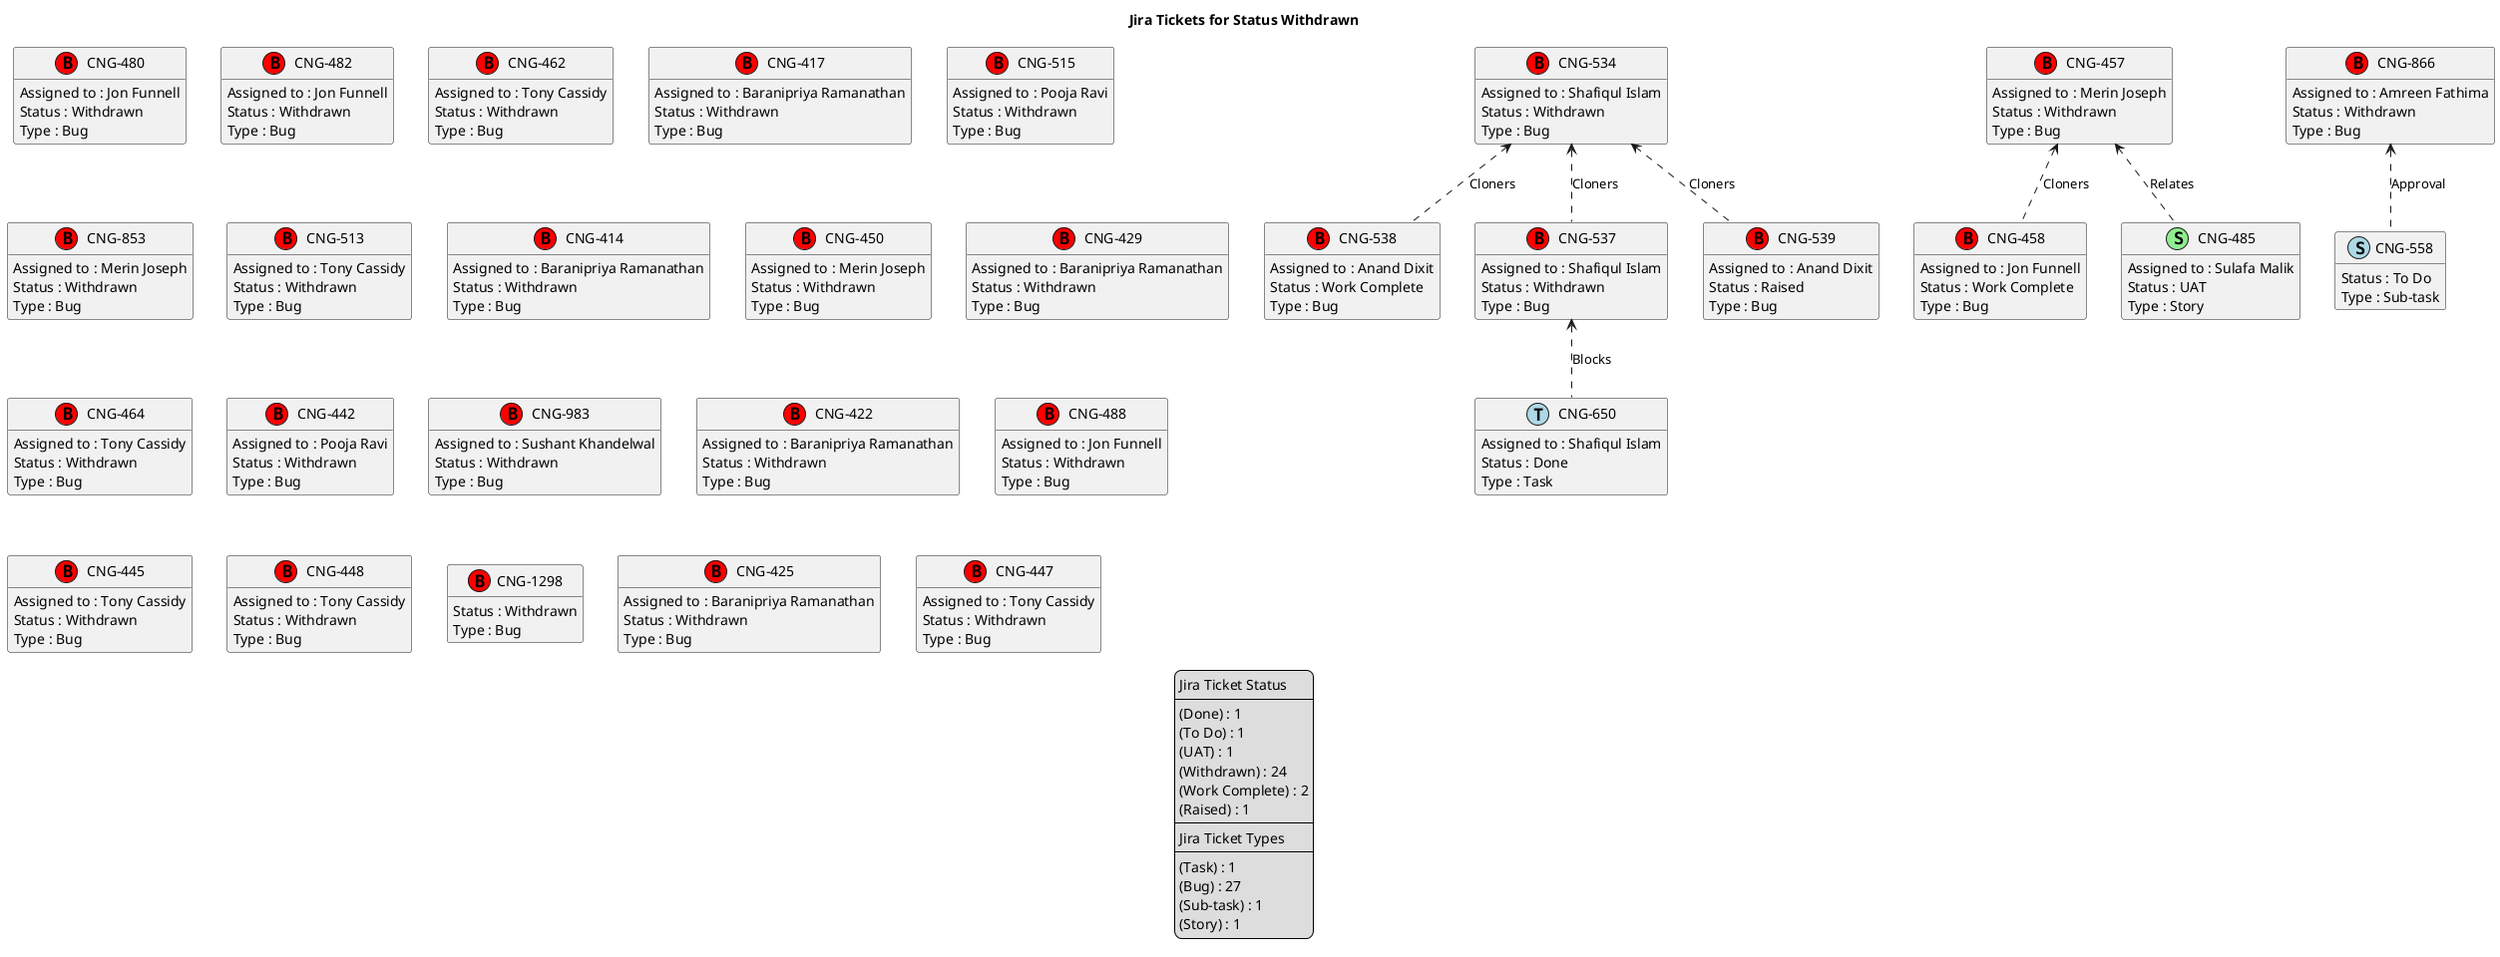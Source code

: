@startuml
'https://plantuml.com/class-diagram

' GENERATE CLASS DIAGRAM ===========
' Generated at    : Mon Apr 22 10:33:04 CEST 2024

title Jira Tickets for Status Withdrawn
hide empty members

legend
Jira Ticket Status
----
(Done) : 1
(To Do) : 1
(UAT) : 1
(Withdrawn) : 24
(Work Complete) : 2
(Raised) : 1
----
Jira Ticket Types
----
(Task) : 1
(Bug) : 27
(Sub-task) : 1
(Story) : 1
end legend


' Tickets =======
class "CNG-480" << (B,red) >> {
  Assigned to : Jon Funnell
  Status : Withdrawn
  Type : Bug
}

class "CNG-482" << (B,red) >> {
  Assigned to : Jon Funnell
  Status : Withdrawn
  Type : Bug
}

class "CNG-462" << (B,red) >> {
  Assigned to : Tony Cassidy
  Status : Withdrawn
  Type : Bug
}

class "CNG-538" << (B,red) >> {
  Assigned to : Anand Dixit
  Status : Work Complete
  Type : Bug
}

class "CNG-417" << (B,red) >> {
  Assigned to : Baranipriya Ramanathan
  Status : Withdrawn
  Type : Bug
}

class "CNG-537" << (B,red) >> {
  Assigned to : Shafiqul Islam
  Status : Withdrawn
  Type : Bug
}

class "CNG-515" << (B,red) >> {
  Assigned to : Pooja Ravi
  Status : Withdrawn
  Type : Bug
}

class "CNG-539" << (B,red) >> {
  Assigned to : Anand Dixit
  Status : Raised
  Type : Bug
}

class "CNG-650" << (T,lightblue) >> {
  Assigned to : Shafiqul Islam
  Status : Done
  Type : Task
}

class "CNG-534" << (B,red) >> {
  Assigned to : Shafiqul Islam
  Status : Withdrawn
  Type : Bug
}

class "CNG-457" << (B,red) >> {
  Assigned to : Merin Joseph
  Status : Withdrawn
  Type : Bug
}

class "CNG-853" << (B,red) >> {
  Assigned to : Merin Joseph
  Status : Withdrawn
  Type : Bug
}

class "CNG-558" << (S,lightblue) >> {
  Status : To Do
  Type : Sub-task
}

class "CNG-513" << (B,red) >> {
  Assigned to : Tony Cassidy
  Status : Withdrawn
  Type : Bug
}

class "CNG-414" << (B,red) >> {
  Assigned to : Baranipriya Ramanathan
  Status : Withdrawn
  Type : Bug
}

class "CNG-458" << (B,red) >> {
  Assigned to : Jon Funnell
  Status : Work Complete
  Type : Bug
}

class "CNG-450" << (B,red) >> {
  Assigned to : Merin Joseph
  Status : Withdrawn
  Type : Bug
}

class "CNG-429" << (B,red) >> {
  Assigned to : Baranipriya Ramanathan
  Status : Withdrawn
  Type : Bug
}

class "CNG-464" << (B,red) >> {
  Assigned to : Tony Cassidy
  Status : Withdrawn
  Type : Bug
}

class "CNG-442" << (B,red) >> {
  Assigned to : Pooja Ravi
  Status : Withdrawn
  Type : Bug
}

class "CNG-485" << (S,lightgreen) >> {
  Assigned to : Sulafa Malik
  Status : UAT
  Type : Story
}

class "CNG-983" << (B,red) >> {
  Assigned to : Sushant Khandelwal
  Status : Withdrawn
  Type : Bug
}

class "CNG-422" << (B,red) >> {
  Assigned to : Baranipriya Ramanathan
  Status : Withdrawn
  Type : Bug
}

class "CNG-488" << (B,red) >> {
  Assigned to : Jon Funnell
  Status : Withdrawn
  Type : Bug
}

class "CNG-445" << (B,red) >> {
  Assigned to : Tony Cassidy
  Status : Withdrawn
  Type : Bug
}

class "CNG-448" << (B,red) >> {
  Assigned to : Tony Cassidy
  Status : Withdrawn
  Type : Bug
}

class "CNG-866" << (B,red) >> {
  Assigned to : Amreen Fathima
  Status : Withdrawn
  Type : Bug
}

class "CNG-1298" << (B,red) >> {
  Status : Withdrawn
  Type : Bug
}

class "CNG-425" << (B,red) >> {
  Assigned to : Baranipriya Ramanathan
  Status : Withdrawn
  Type : Bug
}

class "CNG-447" << (B,red) >> {
  Assigned to : Tony Cassidy
  Status : Withdrawn
  Type : Bug
}



' Links =======
"CNG-537" <.. "CNG-650" : Blocks
"CNG-534" <.. "CNG-537" : Cloners
"CNG-534" <.. "CNG-538" : Cloners
"CNG-534" <.. "CNG-539" : Cloners
"CNG-457" <.. "CNG-458" : Cloners
"CNG-457" <.. "CNG-485" : Relates
"CNG-866" <.. "CNG-558" : Approval


@enduml
